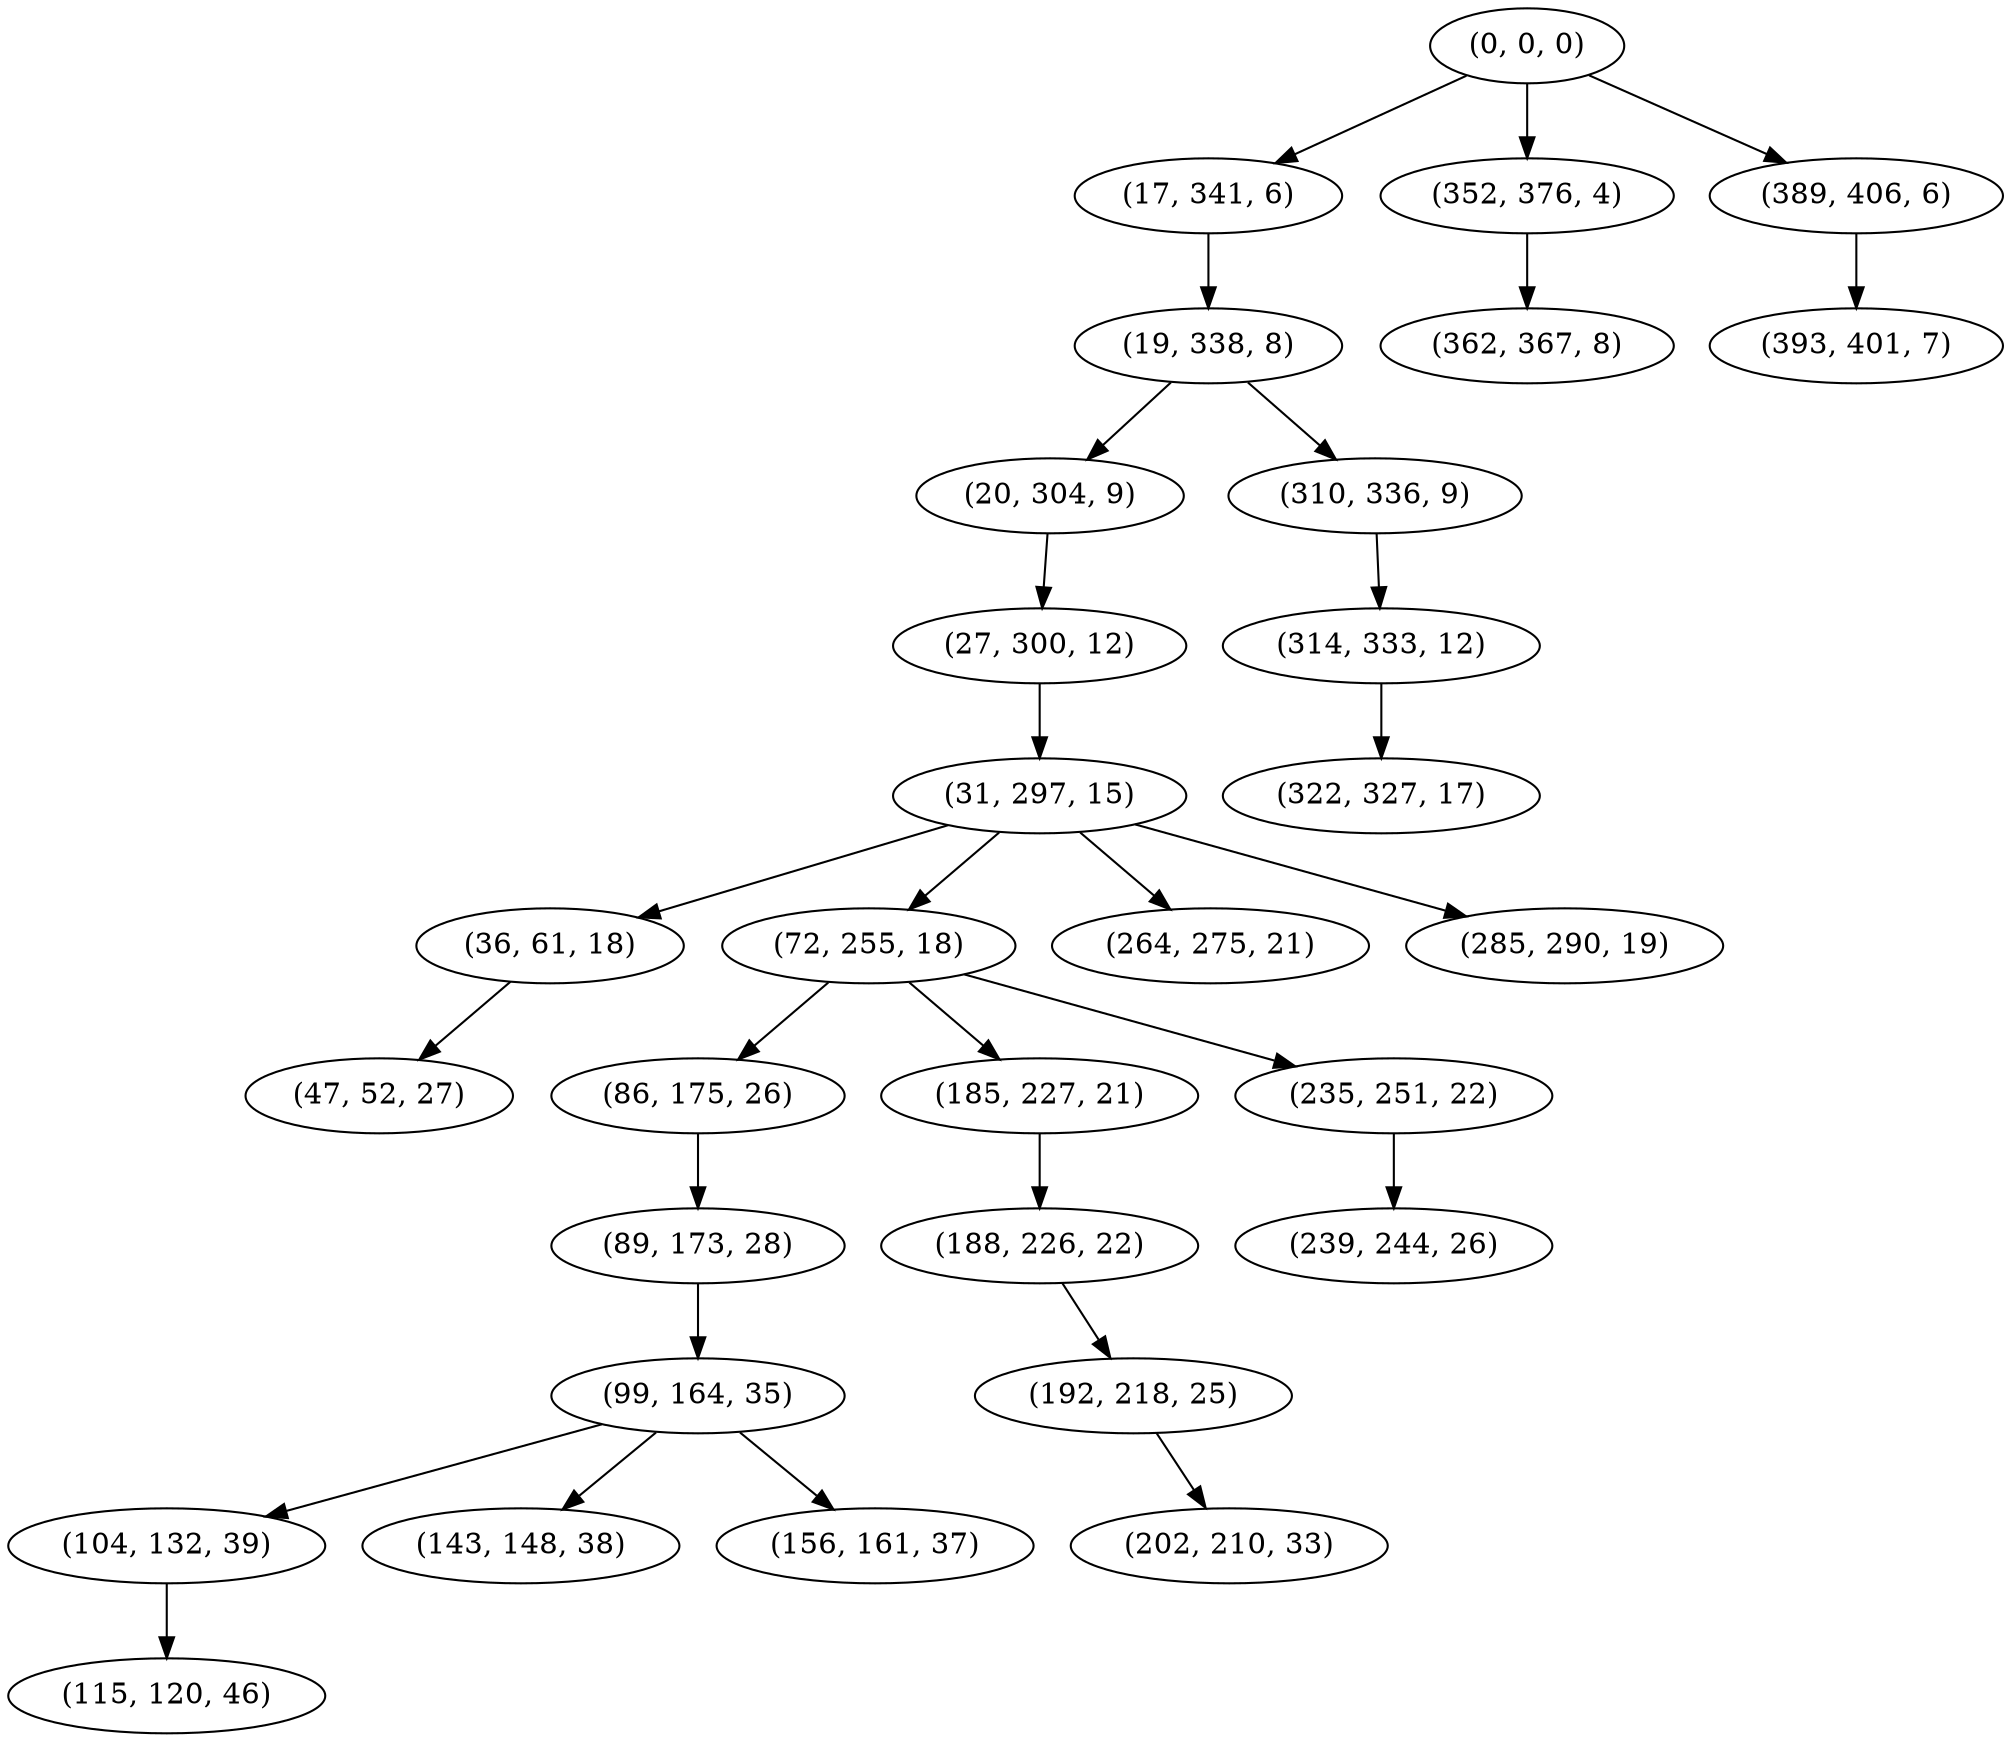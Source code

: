 digraph tree {
    "(0, 0, 0)";
    "(17, 341, 6)";
    "(19, 338, 8)";
    "(20, 304, 9)";
    "(27, 300, 12)";
    "(31, 297, 15)";
    "(36, 61, 18)";
    "(47, 52, 27)";
    "(72, 255, 18)";
    "(86, 175, 26)";
    "(89, 173, 28)";
    "(99, 164, 35)";
    "(104, 132, 39)";
    "(115, 120, 46)";
    "(143, 148, 38)";
    "(156, 161, 37)";
    "(185, 227, 21)";
    "(188, 226, 22)";
    "(192, 218, 25)";
    "(202, 210, 33)";
    "(235, 251, 22)";
    "(239, 244, 26)";
    "(264, 275, 21)";
    "(285, 290, 19)";
    "(310, 336, 9)";
    "(314, 333, 12)";
    "(322, 327, 17)";
    "(352, 376, 4)";
    "(362, 367, 8)";
    "(389, 406, 6)";
    "(393, 401, 7)";
    "(0, 0, 0)" -> "(17, 341, 6)";
    "(0, 0, 0)" -> "(352, 376, 4)";
    "(0, 0, 0)" -> "(389, 406, 6)";
    "(17, 341, 6)" -> "(19, 338, 8)";
    "(19, 338, 8)" -> "(20, 304, 9)";
    "(19, 338, 8)" -> "(310, 336, 9)";
    "(20, 304, 9)" -> "(27, 300, 12)";
    "(27, 300, 12)" -> "(31, 297, 15)";
    "(31, 297, 15)" -> "(36, 61, 18)";
    "(31, 297, 15)" -> "(72, 255, 18)";
    "(31, 297, 15)" -> "(264, 275, 21)";
    "(31, 297, 15)" -> "(285, 290, 19)";
    "(36, 61, 18)" -> "(47, 52, 27)";
    "(72, 255, 18)" -> "(86, 175, 26)";
    "(72, 255, 18)" -> "(185, 227, 21)";
    "(72, 255, 18)" -> "(235, 251, 22)";
    "(86, 175, 26)" -> "(89, 173, 28)";
    "(89, 173, 28)" -> "(99, 164, 35)";
    "(99, 164, 35)" -> "(104, 132, 39)";
    "(99, 164, 35)" -> "(143, 148, 38)";
    "(99, 164, 35)" -> "(156, 161, 37)";
    "(104, 132, 39)" -> "(115, 120, 46)";
    "(185, 227, 21)" -> "(188, 226, 22)";
    "(188, 226, 22)" -> "(192, 218, 25)";
    "(192, 218, 25)" -> "(202, 210, 33)";
    "(235, 251, 22)" -> "(239, 244, 26)";
    "(310, 336, 9)" -> "(314, 333, 12)";
    "(314, 333, 12)" -> "(322, 327, 17)";
    "(352, 376, 4)" -> "(362, 367, 8)";
    "(389, 406, 6)" -> "(393, 401, 7)";
}
